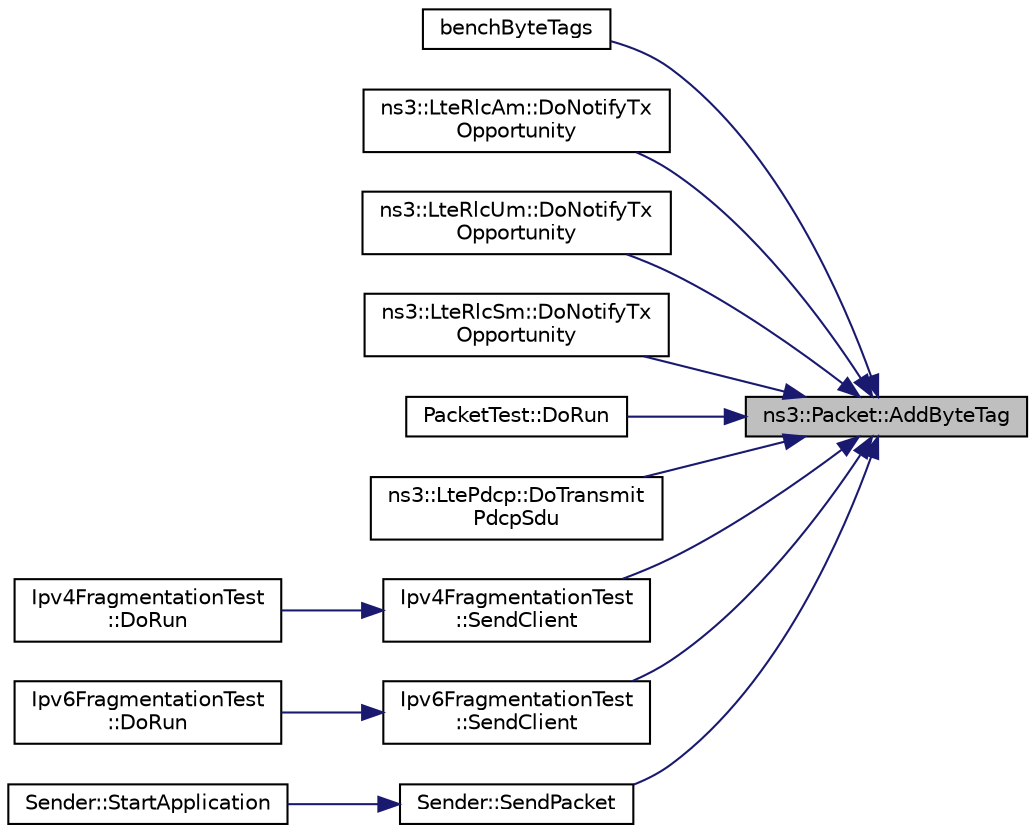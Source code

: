 digraph "ns3::Packet::AddByteTag"
{
 // LATEX_PDF_SIZE
  edge [fontname="Helvetica",fontsize="10",labelfontname="Helvetica",labelfontsize="10"];
  node [fontname="Helvetica",fontsize="10",shape=record];
  rankdir="RL";
  Node1 [label="ns3::Packet::AddByteTag",height=0.2,width=0.4,color="black", fillcolor="grey75", style="filled", fontcolor="black",tooltip="Tag each byte included in this packet with a new byte tag."];
  Node1 -> Node2 [dir="back",color="midnightblue",fontsize="10",style="solid",fontname="Helvetica"];
  Node2 [label="benchByteTags",height=0.2,width=0.4,color="black", fillcolor="white", style="filled",URL="$bench-packets_8cc.html#a74bbacc91e7fa270b5102afc76959cf1",tooltip=" "];
  Node1 -> Node3 [dir="back",color="midnightblue",fontsize="10",style="solid",fontname="Helvetica"];
  Node3 [label="ns3::LteRlcAm::DoNotifyTx\lOpportunity",height=0.2,width=0.4,color="black", fillcolor="white", style="filled",URL="$classns3_1_1_lte_rlc_am.html#a529666294956659251df1e79ffd3fca5",tooltip="MAC SAP."];
  Node1 -> Node4 [dir="back",color="midnightblue",fontsize="10",style="solid",fontname="Helvetica"];
  Node4 [label="ns3::LteRlcUm::DoNotifyTx\lOpportunity",height=0.2,width=0.4,color="black", fillcolor="white", style="filled",URL="$classns3_1_1_lte_rlc_um.html#a8d744cea1946d4fe5ecaaf867e51d19a",tooltip="MAC SAP."];
  Node1 -> Node5 [dir="back",color="midnightblue",fontsize="10",style="solid",fontname="Helvetica"];
  Node5 [label="ns3::LteRlcSm::DoNotifyTx\lOpportunity",height=0.2,width=0.4,color="black", fillcolor="white", style="filled",URL="$classns3_1_1_lte_rlc_sm.html#a159f8d356310d63986087429adc1bb19",tooltip="Notify transmit opportunity."];
  Node1 -> Node6 [dir="back",color="midnightblue",fontsize="10",style="solid",fontname="Helvetica"];
  Node6 [label="PacketTest::DoRun",height=0.2,width=0.4,color="black", fillcolor="white", style="filled",URL="$class_packet_test.html#a2f4d69aa1b21616ea14efd54fee55da2",tooltip="Implementation to actually run this TestCase."];
  Node1 -> Node7 [dir="back",color="midnightblue",fontsize="10",style="solid",fontname="Helvetica"];
  Node7 [label="ns3::LtePdcp::DoTransmit\lPdcpSdu",height=0.2,width=0.4,color="black", fillcolor="white", style="filled",URL="$classns3_1_1_lte_pdcp.html#ab7db54201309ecb2358b8ae9cff7e4cc",tooltip="Interface provided to upper RRC entity."];
  Node1 -> Node8 [dir="back",color="midnightblue",fontsize="10",style="solid",fontname="Helvetica"];
  Node8 [label="Ipv4FragmentationTest\l::SendClient",height=0.2,width=0.4,color="black", fillcolor="white", style="filled",URL="$class_ipv4_fragmentation_test.html#a3df0b70a39a1fec9205b40f47a64ab6f",tooltip="Send a packet."];
  Node8 -> Node9 [dir="back",color="midnightblue",fontsize="10",style="solid",fontname="Helvetica"];
  Node9 [label="Ipv4FragmentationTest\l::DoRun",height=0.2,width=0.4,color="black", fillcolor="white", style="filled",URL="$class_ipv4_fragmentation_test.html#abe15a9d41a354bd95bf8c0b1622a54cb",tooltip="Implementation to actually run this TestCase."];
  Node1 -> Node10 [dir="back",color="midnightblue",fontsize="10",style="solid",fontname="Helvetica"];
  Node10 [label="Ipv6FragmentationTest\l::SendClient",height=0.2,width=0.4,color="black", fillcolor="white", style="filled",URL="$class_ipv6_fragmentation_test.html#ac687632e8c098b596c007d201f1d5f3c",tooltip="Send a packet."];
  Node10 -> Node11 [dir="back",color="midnightblue",fontsize="10",style="solid",fontname="Helvetica"];
  Node11 [label="Ipv6FragmentationTest\l::DoRun",height=0.2,width=0.4,color="black", fillcolor="white", style="filled",URL="$class_ipv6_fragmentation_test.html#a83bd2f74ceac188b83cfb604a90c7b7b",tooltip="Implementation to actually run this TestCase."];
  Node1 -> Node12 [dir="back",color="midnightblue",fontsize="10",style="solid",fontname="Helvetica"];
  Node12 [label="Sender::SendPacket",height=0.2,width=0.4,color="black", fillcolor="white", style="filled",URL="$class_sender.html#a0bfaa1b032b338d85e6a1b1a2ddf9258",tooltip=" "];
  Node12 -> Node13 [dir="back",color="midnightblue",fontsize="10",style="solid",fontname="Helvetica"];
  Node13 [label="Sender::StartApplication",height=0.2,width=0.4,color="black", fillcolor="white", style="filled",URL="$class_sender.html#a6ddb1e43ae44d714a30f5184ad427b5f",tooltip="Application specific startup code."];
}
